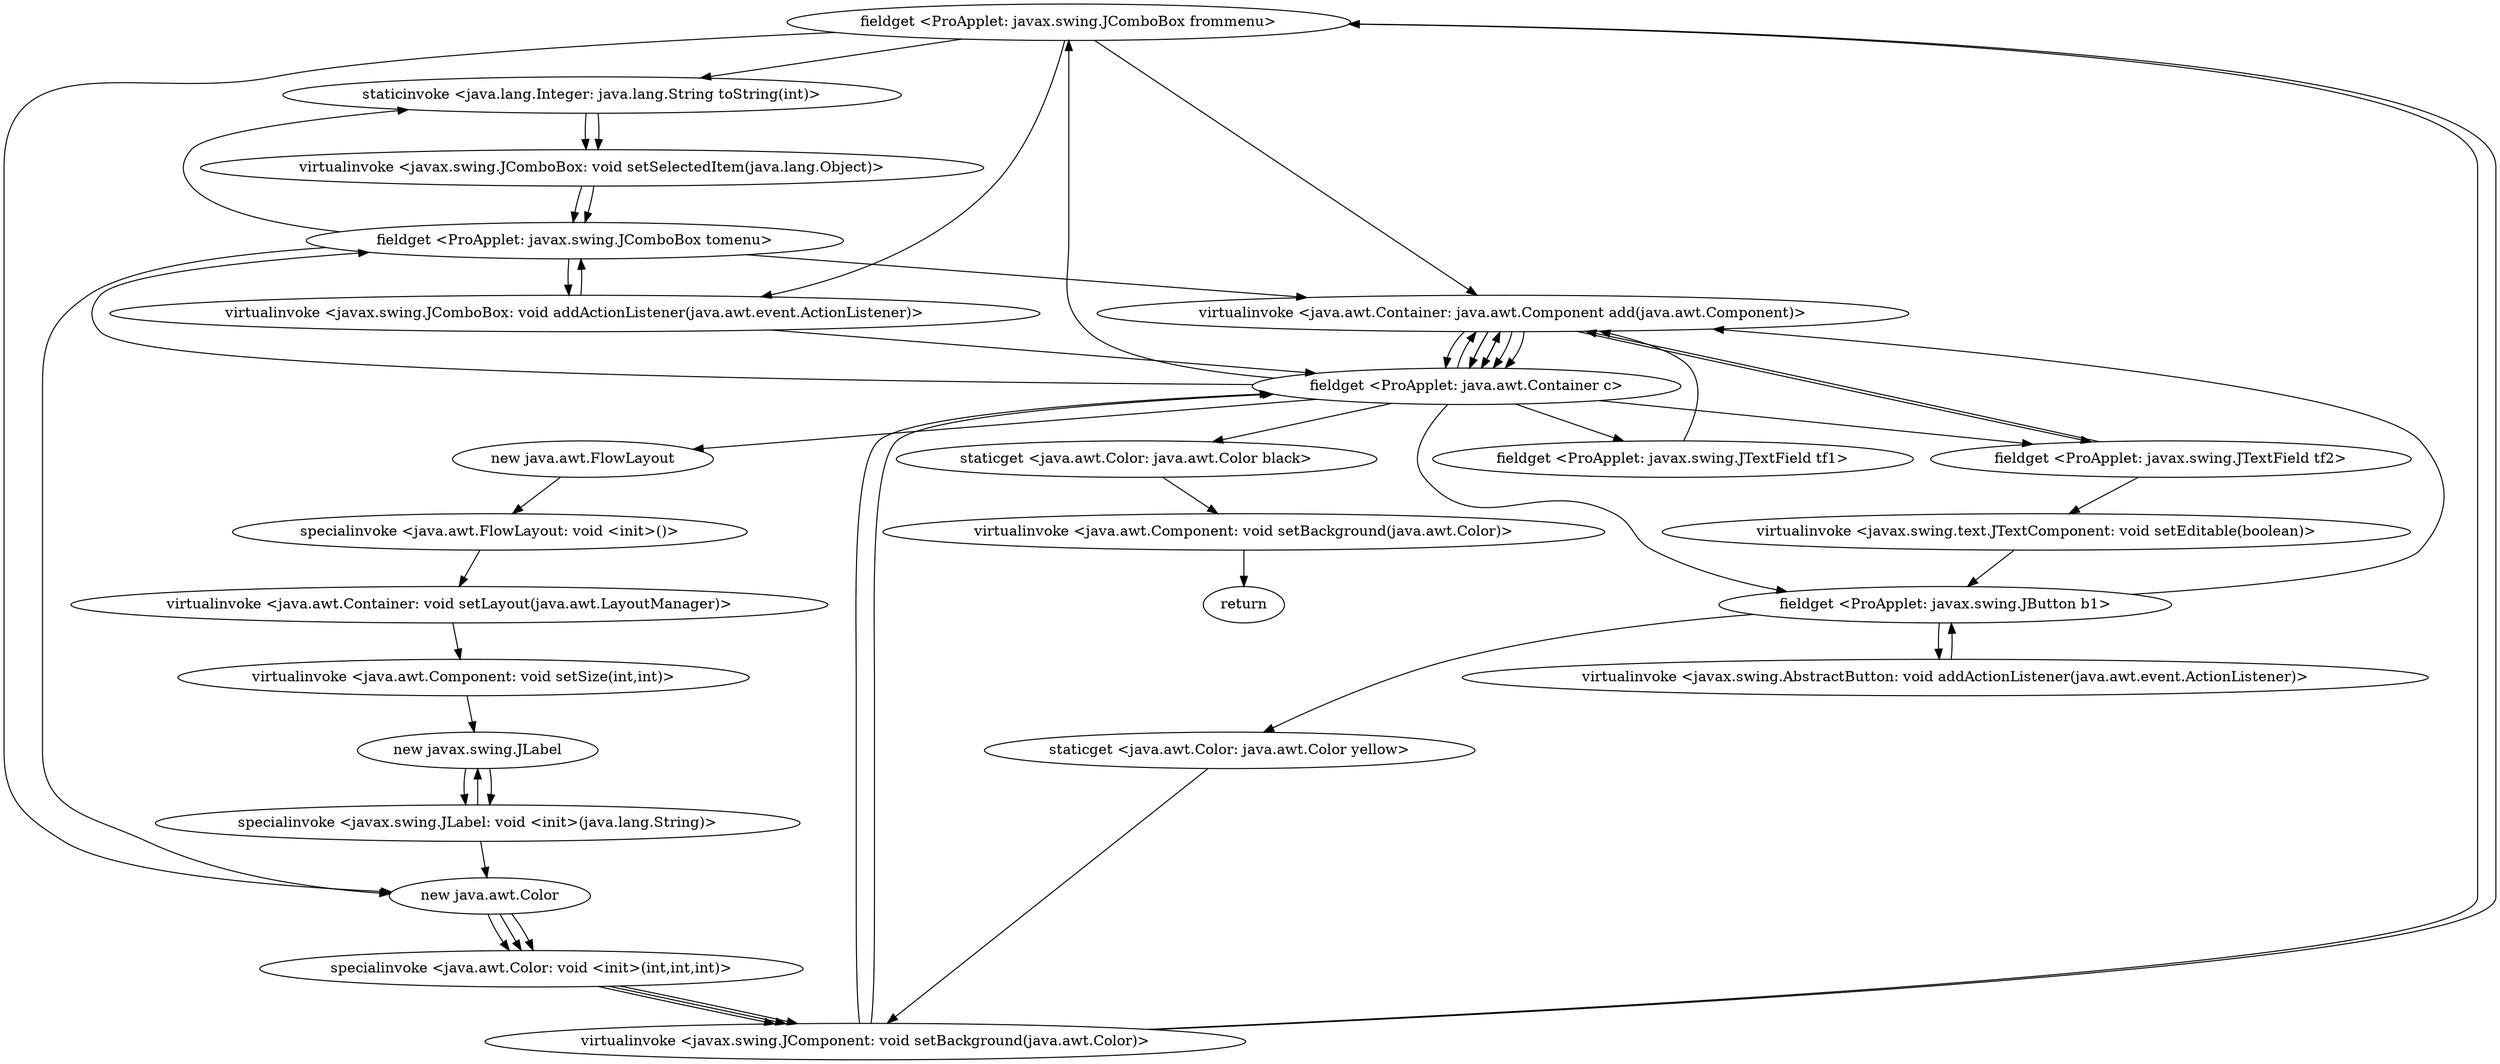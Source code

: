 digraph "" {
"fieldget <ProApplet: javax.swing.JComboBox frommenu>";
 "fieldget <ProApplet: javax.swing.JComboBox frommenu>"->"staticinvoke <java.lang.Integer: java.lang.String toString(int)>";
 "staticinvoke <java.lang.Integer: java.lang.String toString(int)>"->"virtualinvoke <javax.swing.JComboBox: void setSelectedItem(java.lang.Object)>";
 "virtualinvoke <javax.swing.JComboBox: void setSelectedItem(java.lang.Object)>"->"fieldget <ProApplet: javax.swing.JComboBox tomenu>";
 "fieldget <ProApplet: javax.swing.JComboBox tomenu>"->"staticinvoke <java.lang.Integer: java.lang.String toString(int)>";
 "staticinvoke <java.lang.Integer: java.lang.String toString(int)>"->"virtualinvoke <javax.swing.JComboBox: void setSelectedItem(java.lang.Object)>";
 "virtualinvoke <javax.swing.JComboBox: void setSelectedItem(java.lang.Object)>"->"fieldget <ProApplet: javax.swing.JComboBox tomenu>";
 "fieldget <ProApplet: javax.swing.JComboBox tomenu>"->"new java.awt.Color";
 "new java.awt.Color"->"specialinvoke <java.awt.Color: void <init>(int,int,int)>";
 "specialinvoke <java.awt.Color: void <init>(int,int,int)>"->"virtualinvoke <javax.swing.JComponent: void setBackground(java.awt.Color)>";
 "virtualinvoke <javax.swing.JComponent: void setBackground(java.awt.Color)>"->"fieldget <ProApplet: javax.swing.JComboBox frommenu>";
 "fieldget <ProApplet: javax.swing.JComboBox frommenu>"->"new java.awt.Color";
 "new java.awt.Color"->"specialinvoke <java.awt.Color: void <init>(int,int,int)>";
 "specialinvoke <java.awt.Color: void <init>(int,int,int)>"->"virtualinvoke <javax.swing.JComponent: void setBackground(java.awt.Color)>";
 "virtualinvoke <javax.swing.JComponent: void setBackground(java.awt.Color)>"->"fieldget <ProApplet: javax.swing.JComboBox frommenu>";
 "fieldget <ProApplet: javax.swing.JComboBox frommenu>"->"virtualinvoke <javax.swing.JComboBox: void addActionListener(java.awt.event.ActionListener)>";
 "virtualinvoke <javax.swing.JComboBox: void addActionListener(java.awt.event.ActionListener)>"->"fieldget <ProApplet: javax.swing.JComboBox tomenu>";
 "fieldget <ProApplet: javax.swing.JComboBox tomenu>"->"virtualinvoke <javax.swing.JComboBox: void addActionListener(java.awt.event.ActionListener)>";
 "virtualinvoke <javax.swing.JComboBox: void addActionListener(java.awt.event.ActionListener)>"->"fieldget <ProApplet: java.awt.Container c>";
 "fieldget <ProApplet: java.awt.Container c>"->"new java.awt.FlowLayout";
 "new java.awt.FlowLayout"->"specialinvoke <java.awt.FlowLayout: void <init>()>";
 "specialinvoke <java.awt.FlowLayout: void <init>()>"->"virtualinvoke <java.awt.Container: void setLayout(java.awt.LayoutManager)>";
 "virtualinvoke <java.awt.Container: void setLayout(java.awt.LayoutManager)>"->"virtualinvoke <java.awt.Component: void setSize(int,int)>";
 "virtualinvoke <java.awt.Component: void setSize(int,int)>"->"new javax.swing.JLabel";
 "new javax.swing.JLabel"->"specialinvoke <javax.swing.JLabel: void <init>(java.lang.String)>";
 "specialinvoke <javax.swing.JLabel: void <init>(java.lang.String)>"->"new javax.swing.JLabel";
 "new javax.swing.JLabel"->"specialinvoke <javax.swing.JLabel: void <init>(java.lang.String)>";
 "specialinvoke <javax.swing.JLabel: void <init>(java.lang.String)>"->"new java.awt.Color";
 "new java.awt.Color"->"specialinvoke <java.awt.Color: void <init>(int,int,int)>";
 "specialinvoke <java.awt.Color: void <init>(int,int,int)>"->"virtualinvoke <javax.swing.JComponent: void setBackground(java.awt.Color)>";
 "virtualinvoke <javax.swing.JComponent: void setBackground(java.awt.Color)>"->"fieldget <ProApplet: java.awt.Container c>";
 "fieldget <ProApplet: java.awt.Container c>"->"fieldget <ProApplet: javax.swing.JTextField tf1>";
 "fieldget <ProApplet: javax.swing.JTextField tf1>"->"virtualinvoke <java.awt.Container: java.awt.Component add(java.awt.Component)>";
 "virtualinvoke <java.awt.Container: java.awt.Component add(java.awt.Component)>"->"fieldget <ProApplet: java.awt.Container c>";
 "fieldget <ProApplet: java.awt.Container c>"->"virtualinvoke <java.awt.Container: java.awt.Component add(java.awt.Component)>";
 "virtualinvoke <java.awt.Container: java.awt.Component add(java.awt.Component)>"->"fieldget <ProApplet: java.awt.Container c>";
 "fieldget <ProApplet: java.awt.Container c>"->"fieldget <ProApplet: javax.swing.JTextField tf2>";
 "fieldget <ProApplet: javax.swing.JTextField tf2>"->"virtualinvoke <java.awt.Container: java.awt.Component add(java.awt.Component)>";
 "virtualinvoke <java.awt.Container: java.awt.Component add(java.awt.Component)>"->"fieldget <ProApplet: java.awt.Container c>";
 "fieldget <ProApplet: java.awt.Container c>"->"fieldget <ProApplet: javax.swing.JComboBox frommenu>";
 "fieldget <ProApplet: javax.swing.JComboBox frommenu>"->"virtualinvoke <java.awt.Container: java.awt.Component add(java.awt.Component)>";
 "virtualinvoke <java.awt.Container: java.awt.Component add(java.awt.Component)>"->"fieldget <ProApplet: java.awt.Container c>";
 "fieldget <ProApplet: java.awt.Container c>"->"virtualinvoke <java.awt.Container: java.awt.Component add(java.awt.Component)>";
 "virtualinvoke <java.awt.Container: java.awt.Component add(java.awt.Component)>"->"fieldget <ProApplet: java.awt.Container c>";
 "fieldget <ProApplet: java.awt.Container c>"->"fieldget <ProApplet: javax.swing.JComboBox tomenu>";
 "fieldget <ProApplet: javax.swing.JComboBox tomenu>"->"virtualinvoke <java.awt.Container: java.awt.Component add(java.awt.Component)>";
 "virtualinvoke <java.awt.Container: java.awt.Component add(java.awt.Component)>"->"fieldget <ProApplet: java.awt.Container c>";
 "fieldget <ProApplet: java.awt.Container c>"->"fieldget <ProApplet: javax.swing.JButton b1>";
 "fieldget <ProApplet: javax.swing.JButton b1>"->"virtualinvoke <java.awt.Container: java.awt.Component add(java.awt.Component)>";
 "virtualinvoke <java.awt.Container: java.awt.Component add(java.awt.Component)>"->"fieldget <ProApplet: javax.swing.JTextField tf2>";
 "fieldget <ProApplet: javax.swing.JTextField tf2>"->"virtualinvoke <javax.swing.text.JTextComponent: void setEditable(boolean)>";
 "virtualinvoke <javax.swing.text.JTextComponent: void setEditable(boolean)>"->"fieldget <ProApplet: javax.swing.JButton b1>";
 "fieldget <ProApplet: javax.swing.JButton b1>"->"virtualinvoke <javax.swing.AbstractButton: void addActionListener(java.awt.event.ActionListener)>";
 "virtualinvoke <javax.swing.AbstractButton: void addActionListener(java.awt.event.ActionListener)>"->"fieldget <ProApplet: javax.swing.JButton b1>";
 "fieldget <ProApplet: javax.swing.JButton b1>"->"staticget <java.awt.Color: java.awt.Color yellow>";
 "staticget <java.awt.Color: java.awt.Color yellow>"->"virtualinvoke <javax.swing.JComponent: void setBackground(java.awt.Color)>";
 "virtualinvoke <javax.swing.JComponent: void setBackground(java.awt.Color)>"->"fieldget <ProApplet: java.awt.Container c>";
 "fieldget <ProApplet: java.awt.Container c>"->"staticget <java.awt.Color: java.awt.Color black>";
 "staticget <java.awt.Color: java.awt.Color black>"->"virtualinvoke <java.awt.Component: void setBackground(java.awt.Color)>";
 "virtualinvoke <java.awt.Component: void setBackground(java.awt.Color)>"->"return";
}
